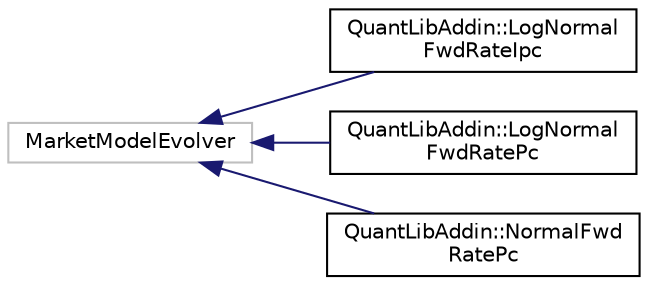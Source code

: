 digraph "Graphical Class Hierarchy"
{
  edge [fontname="Helvetica",fontsize="10",labelfontname="Helvetica",labelfontsize="10"];
  node [fontname="Helvetica",fontsize="10",shape=record];
  rankdir="LR";
  Node97 [label="MarketModelEvolver",height=0.2,width=0.4,color="grey75", fillcolor="white", style="filled"];
  Node97 -> Node0 [dir="back",color="midnightblue",fontsize="10",style="solid",fontname="Helvetica"];
  Node0 [label="QuantLibAddin::LogNormal\lFwdRateIpc",height=0.2,width=0.4,color="black", fillcolor="white", style="filled",URL="$class_quant_lib_addin_1_1_log_normal_fwd_rate_ipc.html"];
  Node97 -> Node99 [dir="back",color="midnightblue",fontsize="10",style="solid",fontname="Helvetica"];
  Node99 [label="QuantLibAddin::LogNormal\lFwdRatePc",height=0.2,width=0.4,color="black", fillcolor="white", style="filled",URL="$class_quant_lib_addin_1_1_log_normal_fwd_rate_pc.html"];
  Node97 -> Node100 [dir="back",color="midnightblue",fontsize="10",style="solid",fontname="Helvetica"];
  Node100 [label="QuantLibAddin::NormalFwd\lRatePc",height=0.2,width=0.4,color="black", fillcolor="white", style="filled",URL="$class_quant_lib_addin_1_1_normal_fwd_rate_pc.html"];
}
